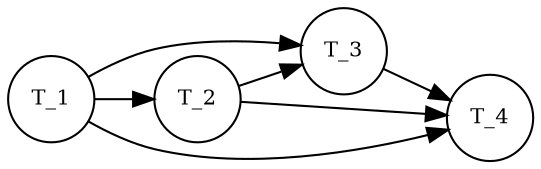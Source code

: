 digraph G {
	graph [ranksep=0.4, nodesep=0.1,rankdir=LR]
 	 node [shape=circle,fontsize=10];
	"T_1" -> "T_2" -> "T_3" -> "T_4"
	"T_1" -> "T_3"
	"T_2" -> "T_4"
	"T_1" -> "T_4"
}